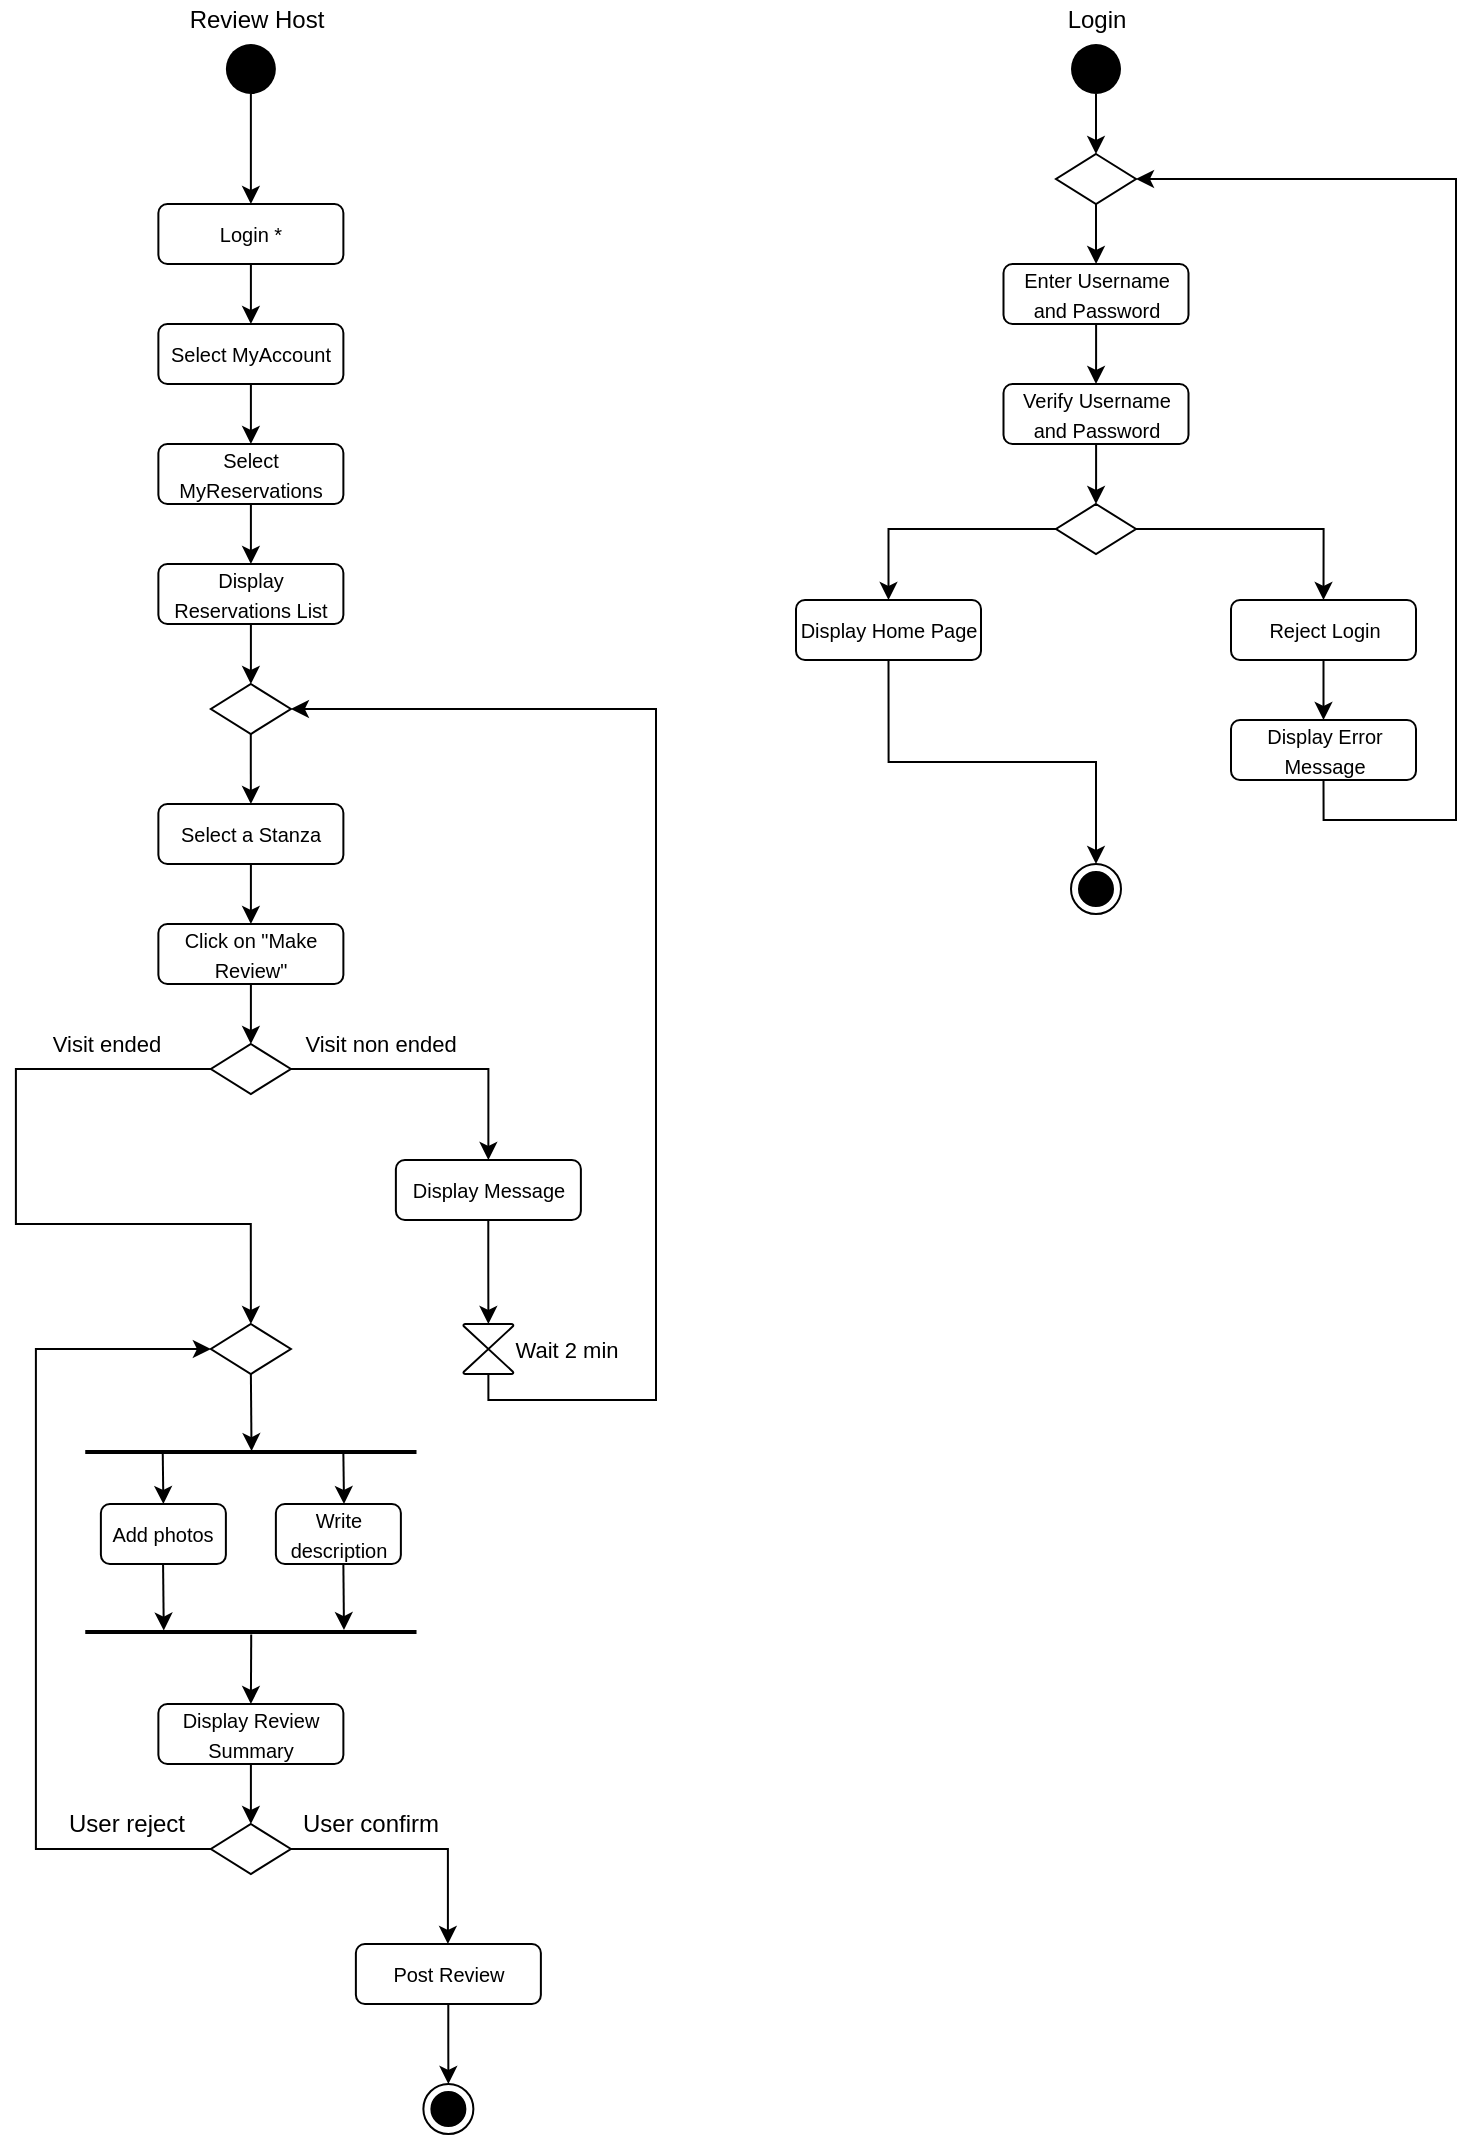 <mxfile version="14.0.1" type="github">
  <diagram id="H5IA_fxO9X-dKAMKV9YF" name="Page-1">
    <mxGraphModel dx="981" dy="526" grid="1" gridSize="10" guides="1" tooltips="1" connect="1" arrows="1" fold="1" page="1" pageScale="1" pageWidth="827" pageHeight="1169" math="0" shadow="0">
      <root>
        <mxCell id="0" />
        <mxCell id="1" parent="0" />
        <mxCell id="coR2YGzdEhiw7b8zGxlB-16" style="edgeStyle=orthogonalEdgeStyle;rounded=0;orthogonalLoop=1;jettySize=auto;html=1;entryX=0.5;entryY=0;entryDx=0;entryDy=0;" edge="1" parent="1" source="coR2YGzdEhiw7b8zGxlB-1" target="coR2YGzdEhiw7b8zGxlB-6">
          <mxGeometry relative="1" as="geometry" />
        </mxCell>
        <mxCell id="coR2YGzdEhiw7b8zGxlB-1" value="&lt;font style=&quot;font-size: 10px&quot;&gt;Login *&lt;/font&gt;" style="rounded=1;whiteSpace=wrap;html=1;strokeWidth=1;" vertex="1" parent="1">
          <mxGeometry x="151.19" y="142" width="92.5" height="30" as="geometry" />
        </mxCell>
        <mxCell id="coR2YGzdEhiw7b8zGxlB-15" style="edgeStyle=orthogonalEdgeStyle;rounded=0;orthogonalLoop=1;jettySize=auto;html=1;exitX=0.5;exitY=1;exitDx=0;exitDy=0;entryX=0.5;entryY=0;entryDx=0;entryDy=0;" edge="1" parent="1" source="coR2YGzdEhiw7b8zGxlB-2" target="coR2YGzdEhiw7b8zGxlB-1">
          <mxGeometry relative="1" as="geometry" />
        </mxCell>
        <mxCell id="coR2YGzdEhiw7b8zGxlB-2" value="" style="ellipse;fillColor=#000000;strokeColor=none;" vertex="1" parent="1">
          <mxGeometry x="184.94" y="62" width="25" height="25" as="geometry" />
        </mxCell>
        <mxCell id="coR2YGzdEhiw7b8zGxlB-3" value="" style="ellipse;html=1;shape=endState;fillColor=#000000;strokeColor=#000000;" vertex="1" parent="1">
          <mxGeometry x="283.69" y="1082" width="25" height="25" as="geometry" />
        </mxCell>
        <mxCell id="coR2YGzdEhiw7b8zGxlB-26" style="edgeStyle=orthogonalEdgeStyle;rounded=0;orthogonalLoop=1;jettySize=auto;html=1;entryX=0.5;entryY=0;entryDx=0;entryDy=0;entryPerimeter=0;" edge="1" parent="1" source="coR2YGzdEhiw7b8zGxlB-5" target="coR2YGzdEhiw7b8zGxlB-25">
          <mxGeometry relative="1" as="geometry" />
        </mxCell>
        <mxCell id="coR2YGzdEhiw7b8zGxlB-5" value="&lt;font style=&quot;font-size: 10px&quot;&gt;Display Reservations List&lt;/font&gt;" style="rounded=1;whiteSpace=wrap;html=1;strokeWidth=1;" vertex="1" parent="1">
          <mxGeometry x="151.19" y="322" width="92.5" height="30" as="geometry" />
        </mxCell>
        <mxCell id="coR2YGzdEhiw7b8zGxlB-17" style="edgeStyle=orthogonalEdgeStyle;rounded=0;orthogonalLoop=1;jettySize=auto;html=1;entryX=0.5;entryY=0;entryDx=0;entryDy=0;" edge="1" parent="1" source="coR2YGzdEhiw7b8zGxlB-6" target="coR2YGzdEhiw7b8zGxlB-7">
          <mxGeometry relative="1" as="geometry" />
        </mxCell>
        <mxCell id="coR2YGzdEhiw7b8zGxlB-6" value="&lt;span style=&quot;font-size: 10px&quot;&gt;Select MyAccount&lt;/span&gt;" style="rounded=1;whiteSpace=wrap;html=1;strokeWidth=1;" vertex="1" parent="1">
          <mxGeometry x="151.19" y="202" width="92.5" height="30" as="geometry" />
        </mxCell>
        <mxCell id="coR2YGzdEhiw7b8zGxlB-18" style="edgeStyle=orthogonalEdgeStyle;rounded=0;orthogonalLoop=1;jettySize=auto;html=1;entryX=0.5;entryY=0;entryDx=0;entryDy=0;" edge="1" parent="1" source="coR2YGzdEhiw7b8zGxlB-7" target="coR2YGzdEhiw7b8zGxlB-5">
          <mxGeometry relative="1" as="geometry" />
        </mxCell>
        <mxCell id="coR2YGzdEhiw7b8zGxlB-7" value="&lt;span style=&quot;font-size: 10px&quot;&gt;Select MyReservations&lt;/span&gt;" style="rounded=1;whiteSpace=wrap;html=1;strokeWidth=1;" vertex="1" parent="1">
          <mxGeometry x="151.19" y="262" width="92.5" height="30" as="geometry" />
        </mxCell>
        <mxCell id="coR2YGzdEhiw7b8zGxlB-20" style="edgeStyle=orthogonalEdgeStyle;rounded=0;orthogonalLoop=1;jettySize=auto;html=1;entryX=0.5;entryY=0;entryDx=0;entryDy=0;" edge="1" parent="1" source="coR2YGzdEhiw7b8zGxlB-9" target="coR2YGzdEhiw7b8zGxlB-10">
          <mxGeometry relative="1" as="geometry" />
        </mxCell>
        <mxCell id="coR2YGzdEhiw7b8zGxlB-9" value="&lt;span style=&quot;font-size: 10px&quot;&gt;Select a Stanza&lt;br&gt;&lt;/span&gt;" style="rounded=1;whiteSpace=wrap;html=1;strokeWidth=1;" vertex="1" parent="1">
          <mxGeometry x="151.19" y="442" width="92.5" height="30" as="geometry" />
        </mxCell>
        <mxCell id="coR2YGzdEhiw7b8zGxlB-21" style="edgeStyle=orthogonalEdgeStyle;rounded=0;orthogonalLoop=1;jettySize=auto;html=1;entryX=0.5;entryY=0;entryDx=0;entryDy=0;entryPerimeter=0;" edge="1" parent="1" source="coR2YGzdEhiw7b8zGxlB-10" target="coR2YGzdEhiw7b8zGxlB-11">
          <mxGeometry relative="1" as="geometry" />
        </mxCell>
        <mxCell id="coR2YGzdEhiw7b8zGxlB-10" value="&lt;span style=&quot;font-size: 10px&quot;&gt;Click on &quot;Make Review&quot;&lt;/span&gt;" style="rounded=1;whiteSpace=wrap;html=1;strokeWidth=1;" vertex="1" parent="1">
          <mxGeometry x="151.19" y="502" width="92.5" height="30" as="geometry" />
        </mxCell>
        <mxCell id="coR2YGzdEhiw7b8zGxlB-13" style="edgeStyle=orthogonalEdgeStyle;rounded=0;orthogonalLoop=1;jettySize=auto;html=1;exitX=0;exitY=0.5;exitDx=0;exitDy=0;exitPerimeter=0;entryX=0.5;entryY=0;entryDx=0;entryDy=0;entryPerimeter=0;" edge="1" parent="1" source="coR2YGzdEhiw7b8zGxlB-11" target="coR2YGzdEhiw7b8zGxlB-56">
          <mxGeometry relative="1" as="geometry">
            <mxPoint x="196.94" y="692" as="targetPoint" />
            <Array as="points">
              <mxPoint x="79.94" y="574" />
              <mxPoint x="79.94" y="652" />
              <mxPoint x="197.94" y="652" />
            </Array>
          </mxGeometry>
        </mxCell>
        <mxCell id="coR2YGzdEhiw7b8zGxlB-14" style="edgeStyle=orthogonalEdgeStyle;rounded=0;orthogonalLoop=1;jettySize=auto;html=1;exitX=1;exitY=0.5;exitDx=0;exitDy=0;exitPerimeter=0;entryX=0.5;entryY=0;entryDx=0;entryDy=0;" edge="1" parent="1" source="coR2YGzdEhiw7b8zGxlB-11" target="coR2YGzdEhiw7b8zGxlB-24">
          <mxGeometry relative="1" as="geometry">
            <mxPoint x="319.94" y="642" as="targetPoint" />
          </mxGeometry>
        </mxCell>
        <mxCell id="coR2YGzdEhiw7b8zGxlB-11" value="" style="strokeWidth=1;html=1;shape=mxgraph.flowchart.decision;whiteSpace=wrap;fillColor=#ffffff;" vertex="1" parent="1">
          <mxGeometry x="177.44" y="562" width="40" height="25" as="geometry" />
        </mxCell>
        <mxCell id="coR2YGzdEhiw7b8zGxlB-22" value="&lt;font style=&quot;font-size: 11px&quot;&gt;Visit non ended&lt;/font&gt;" style="text;html=1;align=center;verticalAlign=middle;resizable=0;points=[];autosize=1;" vertex="1" parent="1">
          <mxGeometry x="217.44" y="552" width="90" height="20" as="geometry" />
        </mxCell>
        <mxCell id="coR2YGzdEhiw7b8zGxlB-23" value="&lt;font style=&quot;font-size: 11px&quot;&gt;Visit ended&lt;/font&gt;" style="text;html=1;align=center;verticalAlign=middle;resizable=0;points=[];autosize=1;" vertex="1" parent="1">
          <mxGeometry x="89.94" y="552" width="70" height="20" as="geometry" />
        </mxCell>
        <mxCell id="coR2YGzdEhiw7b8zGxlB-28" style="edgeStyle=orthogonalEdgeStyle;rounded=0;orthogonalLoop=1;jettySize=auto;html=1;entryX=1;entryY=0.5;entryDx=0;entryDy=0;entryPerimeter=0;exitX=0.5;exitY=1;exitDx=0;exitDy=0;exitPerimeter=0;" edge="1" parent="1" source="coR2YGzdEhiw7b8zGxlB-29" target="coR2YGzdEhiw7b8zGxlB-25">
          <mxGeometry relative="1" as="geometry">
            <mxPoint x="389.94" y="382" as="targetPoint" />
            <mxPoint x="379.94" y="742" as="sourcePoint" />
            <Array as="points">
              <mxPoint x="316" y="740" />
              <mxPoint x="400" y="740" />
              <mxPoint x="400" y="395" />
            </Array>
          </mxGeometry>
        </mxCell>
        <mxCell id="coR2YGzdEhiw7b8zGxlB-30" style="edgeStyle=orthogonalEdgeStyle;rounded=0;orthogonalLoop=1;jettySize=auto;html=1;entryX=0.5;entryY=0;entryDx=0;entryDy=0;entryPerimeter=0;" edge="1" parent="1" source="coR2YGzdEhiw7b8zGxlB-24" target="coR2YGzdEhiw7b8zGxlB-29">
          <mxGeometry relative="1" as="geometry" />
        </mxCell>
        <mxCell id="coR2YGzdEhiw7b8zGxlB-24" value="&lt;span style=&quot;font-size: 10px&quot;&gt;Display Message&lt;/span&gt;" style="rounded=1;whiteSpace=wrap;html=1;strokeWidth=1;" vertex="1" parent="1">
          <mxGeometry x="269.94" y="620" width="92.5" height="30" as="geometry" />
        </mxCell>
        <mxCell id="coR2YGzdEhiw7b8zGxlB-27" style="edgeStyle=orthogonalEdgeStyle;rounded=0;orthogonalLoop=1;jettySize=auto;html=1;entryX=0.5;entryY=0;entryDx=0;entryDy=0;" edge="1" parent="1" source="coR2YGzdEhiw7b8zGxlB-25" target="coR2YGzdEhiw7b8zGxlB-9">
          <mxGeometry relative="1" as="geometry" />
        </mxCell>
        <mxCell id="coR2YGzdEhiw7b8zGxlB-25" value="" style="strokeWidth=1;html=1;shape=mxgraph.flowchart.decision;whiteSpace=wrap;fillColor=#ffffff;" vertex="1" parent="1">
          <mxGeometry x="177.44" y="382" width="40" height="25" as="geometry" />
        </mxCell>
        <mxCell id="coR2YGzdEhiw7b8zGxlB-29" value="" style="verticalLabelPosition=bottom;verticalAlign=top;html=1;shape=mxgraph.flowchart.collate;strokeWidth=1;fillColor=#ffffff;" vertex="1" parent="1">
          <mxGeometry x="303.69" y="702" width="25" height="25" as="geometry" />
        </mxCell>
        <mxCell id="coR2YGzdEhiw7b8zGxlB-31" value="&lt;font style=&quot;font-size: 11px&quot;&gt;Wait 2 min&lt;/font&gt;" style="text;html=1;align=center;verticalAlign=middle;resizable=0;points=[];autosize=1;" vertex="1" parent="1">
          <mxGeometry x="319.94" y="704.5" width="70" height="20" as="geometry" />
        </mxCell>
        <mxCell id="coR2YGzdEhiw7b8zGxlB-32" value="" style="line;strokeWidth=2;fillColor=none;align=left;verticalAlign=middle;spacingTop=-1;spacingLeft=3;spacingRight=3;rotatable=0;labelPosition=right;points=[];portConstraint=eastwest;" vertex="1" parent="1">
          <mxGeometry x="114.62" y="762" width="165.63" height="8" as="geometry" />
        </mxCell>
        <mxCell id="coR2YGzdEhiw7b8zGxlB-33" value="&lt;span style=&quot;font-size: 10px&quot;&gt;Add photos&lt;/span&gt;" style="rounded=1;whiteSpace=wrap;html=1;strokeWidth=1;" vertex="1" parent="1">
          <mxGeometry x="122.44" y="792" width="62.5" height="30" as="geometry" />
        </mxCell>
        <mxCell id="coR2YGzdEhiw7b8zGxlB-34" value="&lt;span style=&quot;font-size: 10px&quot;&gt;Write description&lt;/span&gt;" style="rounded=1;whiteSpace=wrap;html=1;strokeWidth=1;" vertex="1" parent="1">
          <mxGeometry x="209.94" y="792" width="62.5" height="30" as="geometry" />
        </mxCell>
        <mxCell id="coR2YGzdEhiw7b8zGxlB-35" value="" style="line;strokeWidth=2;fillColor=none;align=left;verticalAlign=middle;spacingTop=-1;spacingLeft=3;spacingRight=3;rotatable=0;labelPosition=right;points=[];portConstraint=eastwest;" vertex="1" parent="1">
          <mxGeometry x="114.63" y="852" width="165.63" height="8" as="geometry" />
        </mxCell>
        <mxCell id="coR2YGzdEhiw7b8zGxlB-41" value="" style="endArrow=classic;html=1;exitX=0.234;exitY=0.566;exitDx=0;exitDy=0;exitPerimeter=0;entryX=0.5;entryY=0;entryDx=0;entryDy=0;" edge="1" parent="1" source="coR2YGzdEhiw7b8zGxlB-32" target="coR2YGzdEhiw7b8zGxlB-33">
          <mxGeometry width="50" height="50" relative="1" as="geometry">
            <mxPoint x="151.19" y="764.5" as="sourcePoint" />
            <mxPoint x="201.19" y="714.5" as="targetPoint" />
          </mxGeometry>
        </mxCell>
        <mxCell id="coR2YGzdEhiw7b8zGxlB-42" value="" style="endArrow=classic;html=1;exitX=0.234;exitY=0.566;exitDx=0;exitDy=0;exitPerimeter=0;entryX=0.5;entryY=0;entryDx=0;entryDy=0;" edge="1" parent="1">
          <mxGeometry width="50" height="50" relative="1" as="geometry">
            <mxPoint x="243.687" y="766.528" as="sourcePoint" />
            <mxPoint x="244" y="792.0" as="targetPoint" />
          </mxGeometry>
        </mxCell>
        <mxCell id="coR2YGzdEhiw7b8zGxlB-43" value="" style="endArrow=classic;html=1;exitX=0.234;exitY=0.566;exitDx=0;exitDy=0;exitPerimeter=0;entryX=0.781;entryY=0.381;entryDx=0;entryDy=0;entryPerimeter=0;" edge="1" parent="1" target="coR2YGzdEhiw7b8zGxlB-35">
          <mxGeometry width="50" height="50" relative="1" as="geometry">
            <mxPoint x="243.687" y="821.998" as="sourcePoint" />
            <mxPoint x="244.0" y="847.47" as="targetPoint" />
          </mxGeometry>
        </mxCell>
        <mxCell id="coR2YGzdEhiw7b8zGxlB-44" value="" style="endArrow=classic;html=1;exitX=0.234;exitY=0.566;exitDx=0;exitDy=0;exitPerimeter=0;entryX=0.237;entryY=0.409;entryDx=0;entryDy=0;entryPerimeter=0;" edge="1" parent="1" target="coR2YGzdEhiw7b8zGxlB-35">
          <mxGeometry width="50" height="50" relative="1" as="geometry">
            <mxPoint x="153.537" y="821.998" as="sourcePoint" />
            <mxPoint x="153.85" y="847.47" as="targetPoint" />
          </mxGeometry>
        </mxCell>
        <mxCell id="coR2YGzdEhiw7b8zGxlB-45" value="" style="endArrow=classic;html=1;exitX=0.501;exitY=0.65;exitDx=0;exitDy=0;exitPerimeter=0;entryX=0.5;entryY=0;entryDx=0;entryDy=0;" edge="1" parent="1" source="coR2YGzdEhiw7b8zGxlB-35" target="coR2YGzdEhiw7b8zGxlB-48">
          <mxGeometry width="50" height="50" relative="1" as="geometry">
            <mxPoint x="177.44" y="932" as="sourcePoint" />
            <mxPoint x="197.94" y="882" as="targetPoint" />
          </mxGeometry>
        </mxCell>
        <mxCell id="coR2YGzdEhiw7b8zGxlB-50" style="edgeStyle=orthogonalEdgeStyle;rounded=0;orthogonalLoop=1;jettySize=auto;html=1;entryX=0.5;entryY=0;entryDx=0;entryDy=0;entryPerimeter=0;" edge="1" parent="1" source="coR2YGzdEhiw7b8zGxlB-48" target="coR2YGzdEhiw7b8zGxlB-49">
          <mxGeometry relative="1" as="geometry" />
        </mxCell>
        <mxCell id="coR2YGzdEhiw7b8zGxlB-48" value="&lt;span style=&quot;font-size: 10px&quot;&gt;Display Review Summary&lt;/span&gt;" style="rounded=1;whiteSpace=wrap;html=1;strokeWidth=1;" vertex="1" parent="1">
          <mxGeometry x="151.19" y="892" width="92.5" height="30" as="geometry" />
        </mxCell>
        <mxCell id="coR2YGzdEhiw7b8zGxlB-51" style="edgeStyle=orthogonalEdgeStyle;rounded=0;orthogonalLoop=1;jettySize=auto;html=1;exitX=1;exitY=0.5;exitDx=0;exitDy=0;exitPerimeter=0;entryX=0.5;entryY=0;entryDx=0;entryDy=0;" edge="1" parent="1" source="coR2YGzdEhiw7b8zGxlB-49" target="coR2YGzdEhiw7b8zGxlB-54">
          <mxGeometry relative="1" as="geometry">
            <mxPoint x="299.94" y="1002" as="targetPoint" />
            <Array as="points">
              <mxPoint x="295.94" y="965" />
              <mxPoint x="295.94" y="1012" />
            </Array>
          </mxGeometry>
        </mxCell>
        <mxCell id="coR2YGzdEhiw7b8zGxlB-58" style="edgeStyle=orthogonalEdgeStyle;rounded=0;orthogonalLoop=1;jettySize=auto;html=1;exitX=0;exitY=0.5;exitDx=0;exitDy=0;exitPerimeter=0;entryX=0;entryY=0.5;entryDx=0;entryDy=0;entryPerimeter=0;" edge="1" parent="1" source="coR2YGzdEhiw7b8zGxlB-49" target="coR2YGzdEhiw7b8zGxlB-56">
          <mxGeometry relative="1" as="geometry">
            <Array as="points">
              <mxPoint x="89.94" y="964" />
              <mxPoint x="89.94" y="714" />
            </Array>
          </mxGeometry>
        </mxCell>
        <mxCell id="coR2YGzdEhiw7b8zGxlB-49" value="" style="strokeWidth=1;html=1;shape=mxgraph.flowchart.decision;whiteSpace=wrap;fillColor=#ffffff;" vertex="1" parent="1">
          <mxGeometry x="177.44" y="952" width="40" height="25" as="geometry" />
        </mxCell>
        <mxCell id="coR2YGzdEhiw7b8zGxlB-52" value="User confirm" style="text;html=1;align=center;verticalAlign=middle;resizable=0;points=[];autosize=1;" vertex="1" parent="1">
          <mxGeometry x="217.44" y="942" width="80" height="20" as="geometry" />
        </mxCell>
        <mxCell id="coR2YGzdEhiw7b8zGxlB-55" style="edgeStyle=orthogonalEdgeStyle;rounded=0;orthogonalLoop=1;jettySize=auto;html=1;entryX=0.5;entryY=0;entryDx=0;entryDy=0;" edge="1" parent="1" source="coR2YGzdEhiw7b8zGxlB-54" target="coR2YGzdEhiw7b8zGxlB-3">
          <mxGeometry relative="1" as="geometry">
            <mxPoint x="296.19" y="1072" as="targetPoint" />
          </mxGeometry>
        </mxCell>
        <mxCell id="coR2YGzdEhiw7b8zGxlB-54" value="&lt;span style=&quot;font-size: 10px&quot;&gt;Post Review&lt;/span&gt;" style="rounded=1;whiteSpace=wrap;html=1;strokeWidth=1;" vertex="1" parent="1">
          <mxGeometry x="249.94" y="1012" width="92.5" height="30" as="geometry" />
        </mxCell>
        <mxCell id="coR2YGzdEhiw7b8zGxlB-57" style="edgeStyle=orthogonalEdgeStyle;rounded=0;orthogonalLoop=1;jettySize=auto;html=1;exitX=0.5;exitY=1;exitDx=0;exitDy=0;exitPerimeter=0;entryX=0.502;entryY=0.446;entryDx=0;entryDy=0;entryPerimeter=0;" edge="1" parent="1" source="coR2YGzdEhiw7b8zGxlB-56" target="coR2YGzdEhiw7b8zGxlB-32">
          <mxGeometry relative="1" as="geometry" />
        </mxCell>
        <mxCell id="coR2YGzdEhiw7b8zGxlB-56" value="" style="strokeWidth=1;html=1;shape=mxgraph.flowchart.decision;whiteSpace=wrap;fillColor=#ffffff;" vertex="1" parent="1">
          <mxGeometry x="177.44" y="702" width="40" height="25" as="geometry" />
        </mxCell>
        <mxCell id="coR2YGzdEhiw7b8zGxlB-59" value="User reject" style="text;html=1;align=center;verticalAlign=middle;resizable=0;points=[];autosize=1;" vertex="1" parent="1">
          <mxGeometry x="99.94" y="942" width="70" height="20" as="geometry" />
        </mxCell>
        <mxCell id="coR2YGzdEhiw7b8zGxlB-73" style="edgeStyle=orthogonalEdgeStyle;rounded=0;orthogonalLoop=1;jettySize=auto;html=1;entryX=0.5;entryY=0;entryDx=0;entryDy=0;entryPerimeter=0;" edge="1" parent="1" source="coR2YGzdEhiw7b8zGxlB-61" target="coR2YGzdEhiw7b8zGxlB-63">
          <mxGeometry relative="1" as="geometry" />
        </mxCell>
        <mxCell id="coR2YGzdEhiw7b8zGxlB-61" value="" style="ellipse;fillColor=#000000;strokeColor=none;" vertex="1" parent="1">
          <mxGeometry x="607.5" y="62" width="25" height="25" as="geometry" />
        </mxCell>
        <mxCell id="coR2YGzdEhiw7b8zGxlB-74" style="edgeStyle=orthogonalEdgeStyle;rounded=0;orthogonalLoop=1;jettySize=auto;html=1;" edge="1" parent="1" source="coR2YGzdEhiw7b8zGxlB-63" target="coR2YGzdEhiw7b8zGxlB-64">
          <mxGeometry relative="1" as="geometry" />
        </mxCell>
        <mxCell id="coR2YGzdEhiw7b8zGxlB-63" value="" style="strokeWidth=1;html=1;shape=mxgraph.flowchart.decision;whiteSpace=wrap;fillColor=#ffffff;" vertex="1" parent="1">
          <mxGeometry x="600" y="117" width="40" height="25" as="geometry" />
        </mxCell>
        <mxCell id="coR2YGzdEhiw7b8zGxlB-75" style="edgeStyle=orthogonalEdgeStyle;rounded=0;orthogonalLoop=1;jettySize=auto;html=1;entryX=0.5;entryY=0;entryDx=0;entryDy=0;" edge="1" parent="1" source="coR2YGzdEhiw7b8zGxlB-64" target="coR2YGzdEhiw7b8zGxlB-67">
          <mxGeometry relative="1" as="geometry" />
        </mxCell>
        <mxCell id="coR2YGzdEhiw7b8zGxlB-64" value="&lt;span style=&quot;font-size: 10px&quot;&gt;Enter Username and Password&lt;/span&gt;" style="rounded=1;whiteSpace=wrap;html=1;strokeWidth=1;" vertex="1" parent="1">
          <mxGeometry x="573.75" y="172" width="92.5" height="30" as="geometry" />
        </mxCell>
        <mxCell id="coR2YGzdEhiw7b8zGxlB-65" value="Review Host" style="text;html=1;align=center;verticalAlign=middle;resizable=0;points=[];autosize=1;" vertex="1" parent="1">
          <mxGeometry x="160" y="40" width="80" height="20" as="geometry" />
        </mxCell>
        <mxCell id="coR2YGzdEhiw7b8zGxlB-66" value="Login" style="text;html=1;align=center;verticalAlign=middle;resizable=0;points=[];autosize=1;" vertex="1" parent="1">
          <mxGeometry x="600" y="40" width="40" height="20" as="geometry" />
        </mxCell>
        <mxCell id="coR2YGzdEhiw7b8zGxlB-76" style="edgeStyle=orthogonalEdgeStyle;rounded=0;orthogonalLoop=1;jettySize=auto;html=1;entryX=0.5;entryY=0;entryDx=0;entryDy=0;entryPerimeter=0;" edge="1" parent="1" source="coR2YGzdEhiw7b8zGxlB-67" target="coR2YGzdEhiw7b8zGxlB-68">
          <mxGeometry relative="1" as="geometry" />
        </mxCell>
        <mxCell id="coR2YGzdEhiw7b8zGxlB-67" value="&lt;span style=&quot;font-size: 10px&quot;&gt;Verify Username and Password&lt;/span&gt;" style="rounded=1;whiteSpace=wrap;html=1;strokeWidth=1;" vertex="1" parent="1">
          <mxGeometry x="573.75" y="232" width="92.5" height="30" as="geometry" />
        </mxCell>
        <mxCell id="coR2YGzdEhiw7b8zGxlB-77" style="edgeStyle=orthogonalEdgeStyle;rounded=0;orthogonalLoop=1;jettySize=auto;html=1;entryX=0.5;entryY=0;entryDx=0;entryDy=0;" edge="1" parent="1" source="coR2YGzdEhiw7b8zGxlB-68" target="coR2YGzdEhiw7b8zGxlB-69">
          <mxGeometry relative="1" as="geometry" />
        </mxCell>
        <mxCell id="coR2YGzdEhiw7b8zGxlB-78" style="edgeStyle=orthogonalEdgeStyle;rounded=0;orthogonalLoop=1;jettySize=auto;html=1;" edge="1" parent="1" source="coR2YGzdEhiw7b8zGxlB-68" target="coR2YGzdEhiw7b8zGxlB-70">
          <mxGeometry relative="1" as="geometry" />
        </mxCell>
        <mxCell id="coR2YGzdEhiw7b8zGxlB-68" value="" style="strokeWidth=1;html=1;shape=mxgraph.flowchart.decision;whiteSpace=wrap;fillColor=#ffffff;" vertex="1" parent="1">
          <mxGeometry x="600" y="292" width="40" height="25" as="geometry" />
        </mxCell>
        <mxCell id="coR2YGzdEhiw7b8zGxlB-79" style="edgeStyle=orthogonalEdgeStyle;rounded=0;orthogonalLoop=1;jettySize=auto;html=1;entryX=0.5;entryY=0;entryDx=0;entryDy=0;" edge="1" parent="1" source="coR2YGzdEhiw7b8zGxlB-69" target="coR2YGzdEhiw7b8zGxlB-71">
          <mxGeometry relative="1" as="geometry" />
        </mxCell>
        <mxCell id="coR2YGzdEhiw7b8zGxlB-69" value="&lt;span style=&quot;font-size: 10px&quot;&gt;Reject Login&lt;/span&gt;" style="rounded=1;whiteSpace=wrap;html=1;strokeWidth=1;" vertex="1" parent="1">
          <mxGeometry x="687.5" y="340" width="92.5" height="30" as="geometry" />
        </mxCell>
        <mxCell id="coR2YGzdEhiw7b8zGxlB-80" style="edgeStyle=orthogonalEdgeStyle;rounded=0;orthogonalLoop=1;jettySize=auto;html=1;entryX=0.5;entryY=0;entryDx=0;entryDy=0;exitX=0.5;exitY=1;exitDx=0;exitDy=0;" edge="1" parent="1" source="coR2YGzdEhiw7b8zGxlB-70" target="coR2YGzdEhiw7b8zGxlB-72">
          <mxGeometry relative="1" as="geometry" />
        </mxCell>
        <mxCell id="coR2YGzdEhiw7b8zGxlB-70" value="&lt;span style=&quot;font-size: 10px&quot;&gt;Display Home Page&lt;/span&gt;" style="rounded=1;whiteSpace=wrap;html=1;strokeWidth=1;" vertex="1" parent="1">
          <mxGeometry x="470" y="340" width="92.5" height="30" as="geometry" />
        </mxCell>
        <mxCell id="coR2YGzdEhiw7b8zGxlB-81" style="edgeStyle=orthogonalEdgeStyle;rounded=0;orthogonalLoop=1;jettySize=auto;html=1;exitX=0.5;exitY=1;exitDx=0;exitDy=0;entryX=1;entryY=0.5;entryDx=0;entryDy=0;entryPerimeter=0;" edge="1" parent="1" source="coR2YGzdEhiw7b8zGxlB-71" target="coR2YGzdEhiw7b8zGxlB-63">
          <mxGeometry relative="1" as="geometry">
            <Array as="points">
              <mxPoint x="734" y="450" />
              <mxPoint x="800" y="450" />
              <mxPoint x="800" y="130" />
            </Array>
          </mxGeometry>
        </mxCell>
        <mxCell id="coR2YGzdEhiw7b8zGxlB-71" value="&lt;span style=&quot;font-size: 10px&quot;&gt;Display Error Message&lt;/span&gt;" style="rounded=1;whiteSpace=wrap;html=1;strokeWidth=1;" vertex="1" parent="1">
          <mxGeometry x="687.5" y="400" width="92.5" height="30" as="geometry" />
        </mxCell>
        <mxCell id="coR2YGzdEhiw7b8zGxlB-72" value="" style="ellipse;html=1;shape=endState;fillColor=#000000;strokeColor=#000000;" vertex="1" parent="1">
          <mxGeometry x="607.5" y="472" width="25" height="25" as="geometry" />
        </mxCell>
      </root>
    </mxGraphModel>
  </diagram>
</mxfile>
